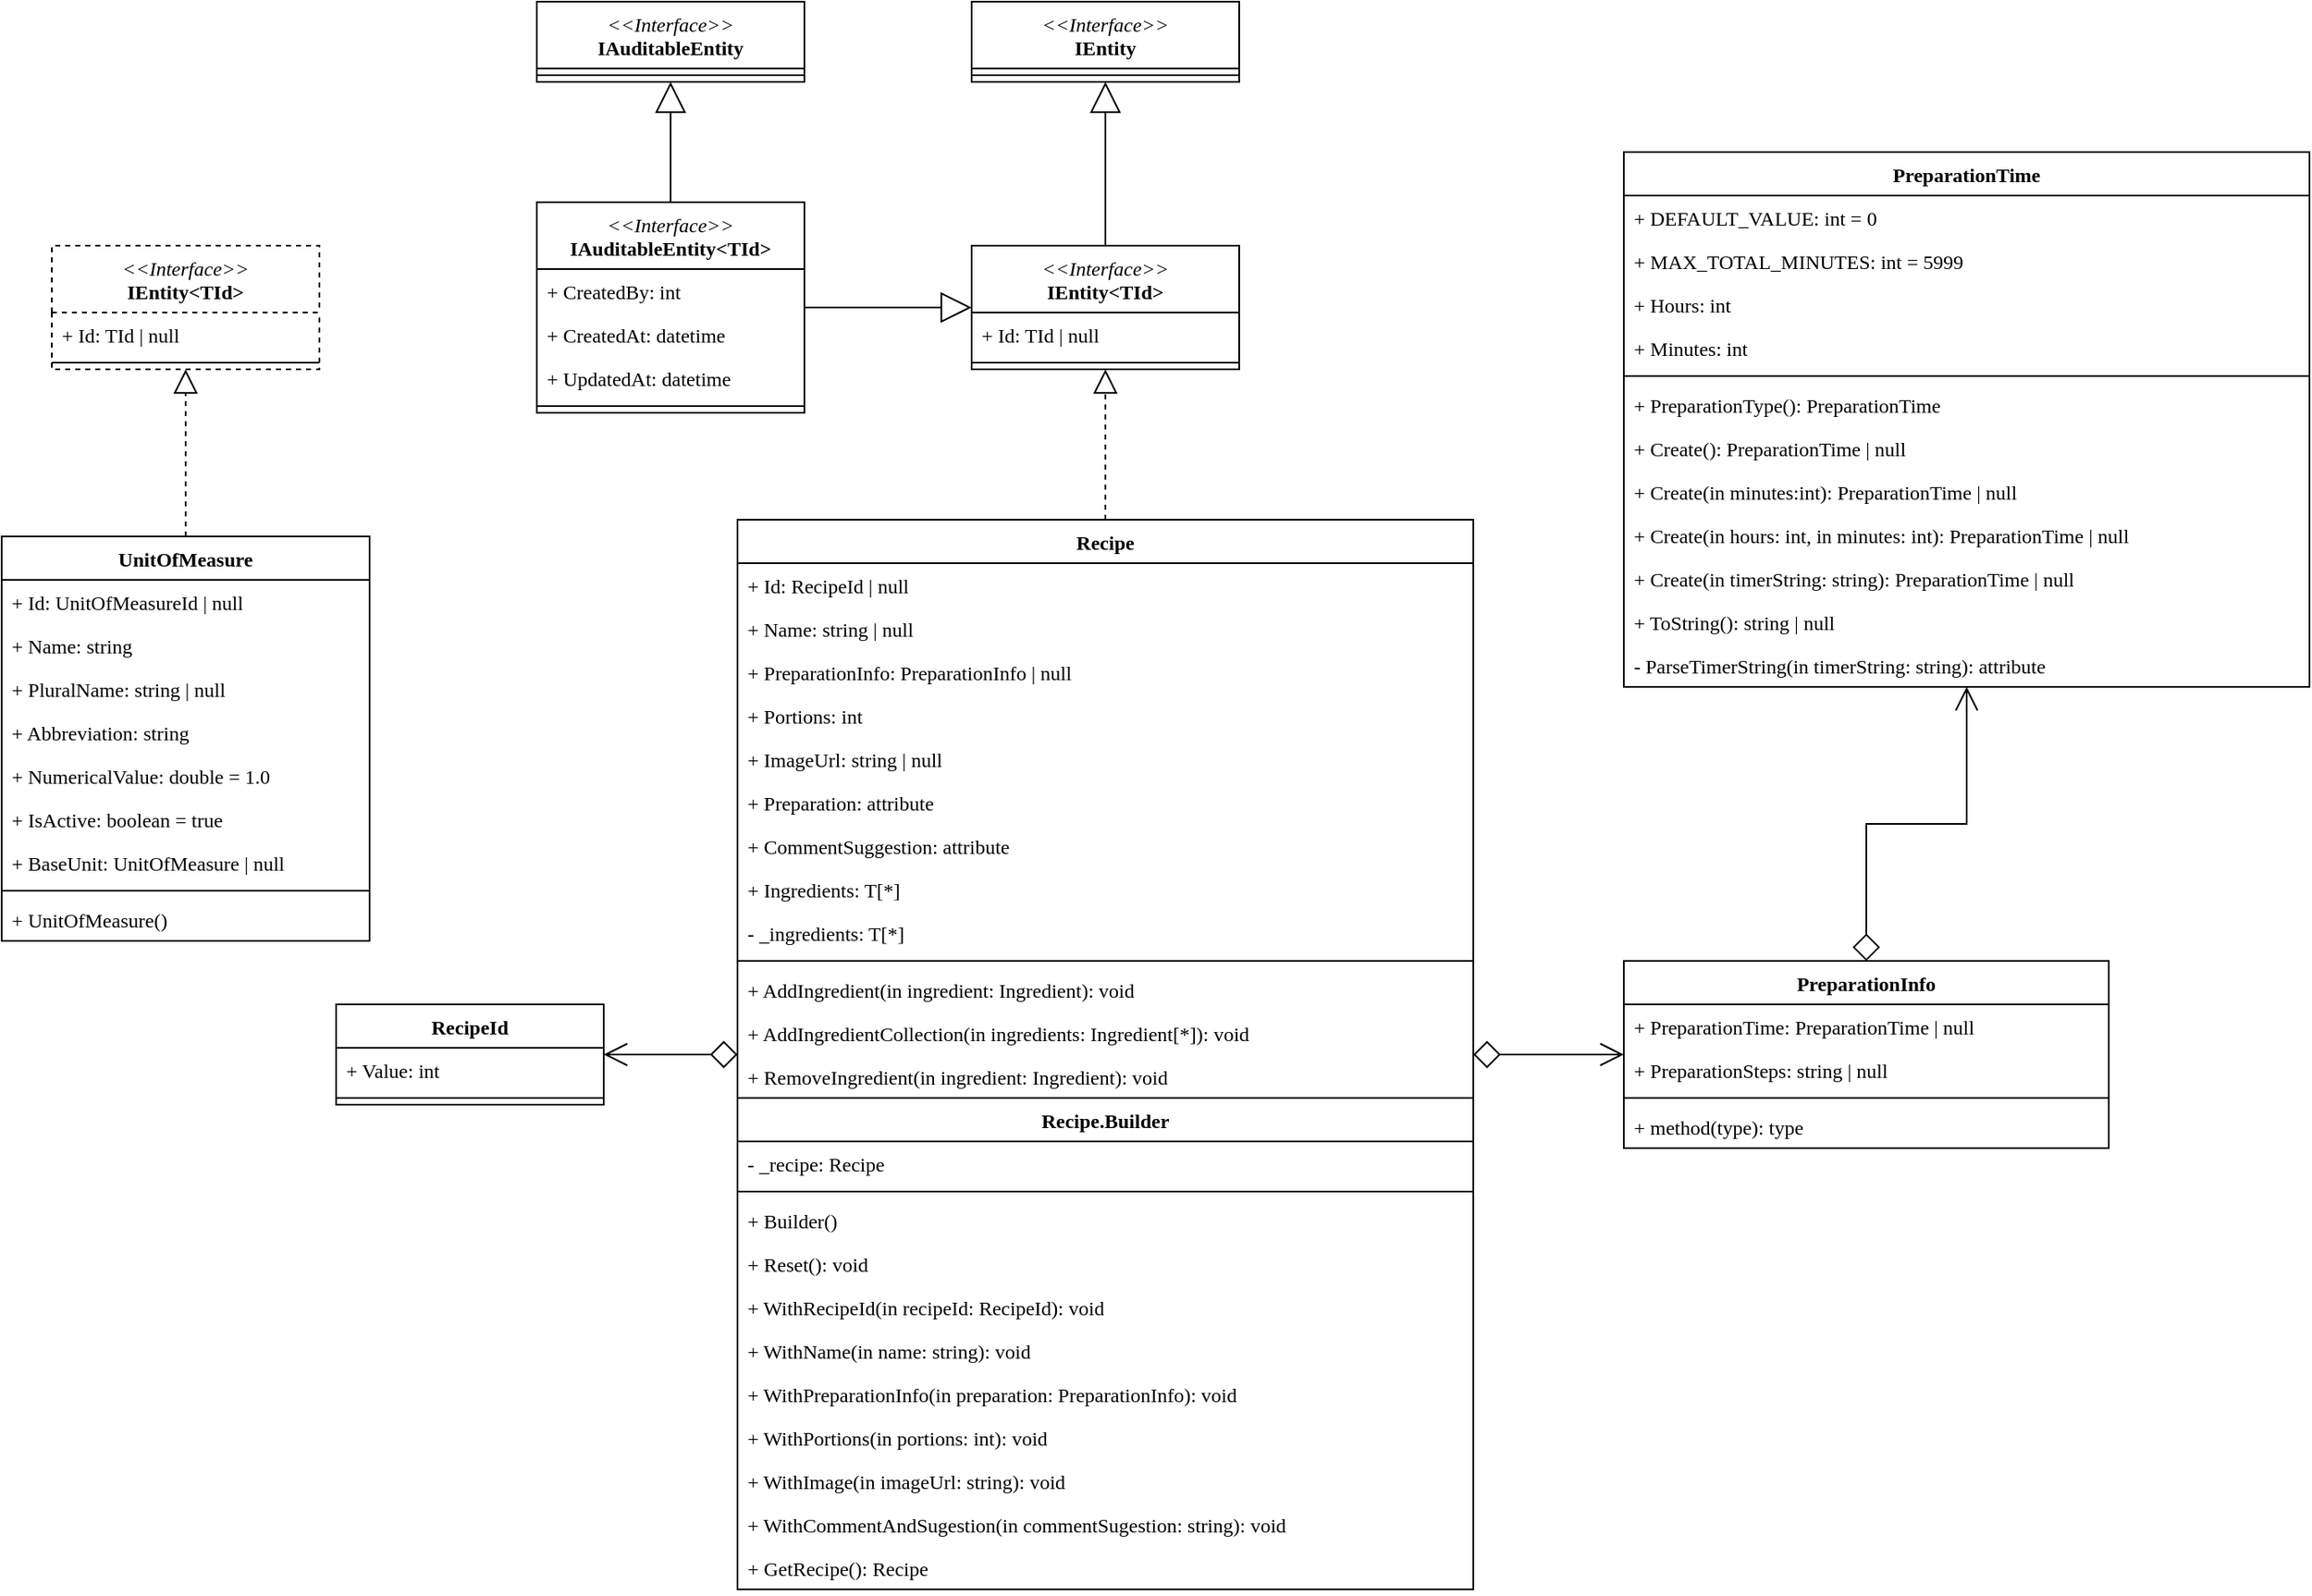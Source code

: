 <mxfile version="24.0.4" type="device">
  <diagram name="Page-1" id="eK5q1uq8pc-KG2rPm8aH">
    <mxGraphModel dx="1680" dy="484" grid="1" gridSize="10" guides="1" tooltips="1" connect="1" arrows="1" fold="1" page="0" pageScale="1" pageWidth="1169" pageHeight="827" math="0" shadow="0">
      <root>
        <mxCell id="0" />
        <mxCell id="1" parent="0" />
        <mxCell id="Wd_TfYUkpV-hSAjJAys6-1" value="Recipe" style="swimlane;fontStyle=1;align=center;verticalAlign=top;childLayout=stackLayout;horizontal=1;startSize=26;horizontalStack=0;resizeParent=1;resizeParentMax=0;resizeLast=0;collapsible=1;marginBottom=0;whiteSpace=wrap;html=1;fontFamily=Nanum Gothic Coding;fontSource=https%3A%2F%2Ffonts.googleapis.com%2Fcss%3Ffamily%3DNanum%2BGothic%2BCoding;" parent="1" vertex="1">
          <mxGeometry x="-40" y="340" width="440" height="640" as="geometry">
            <mxRectangle x="90" y="60" width="80" height="30" as="alternateBounds" />
          </mxGeometry>
        </mxCell>
        <mxCell id="Wd_TfYUkpV-hSAjJAys6-12" value="+ Id: RecipeId | null" style="text;strokeColor=none;fillColor=none;align=left;verticalAlign=top;spacingLeft=4;spacingRight=4;overflow=hidden;rotatable=0;points=[[0,0.5],[1,0.5]];portConstraint=eastwest;whiteSpace=wrap;html=1;fontFamily=Nanum Gothic Coding;fontSource=https%3A%2F%2Ffonts.googleapis.com%2Fcss%3Ffamily%3DNanum%2BGothic%2BCoding;" parent="Wd_TfYUkpV-hSAjJAys6-1" vertex="1">
          <mxGeometry y="26" width="440" height="26" as="geometry" />
        </mxCell>
        <mxCell id="Wd_TfYUkpV-hSAjJAys6-2" value="+ Name: string | null" style="text;strokeColor=none;fillColor=none;align=left;verticalAlign=top;spacingLeft=4;spacingRight=4;overflow=hidden;rotatable=0;points=[[0,0.5],[1,0.5]];portConstraint=eastwest;whiteSpace=wrap;html=1;fontFamily=Nanum Gothic Coding;fontSource=https%3A%2F%2Ffonts.googleapis.com%2Fcss%3Ffamily%3DNanum%2BGothic%2BCoding;" parent="Wd_TfYUkpV-hSAjJAys6-1" vertex="1">
          <mxGeometry y="52" width="440" height="26" as="geometry" />
        </mxCell>
        <mxCell id="8ohomHwBbH_gqu5Bp_yc-21" value="+ PreparationInfo: PreparationInfo | null" style="text;strokeColor=none;fillColor=none;align=left;verticalAlign=top;spacingLeft=4;spacingRight=4;overflow=hidden;rotatable=0;points=[[0,0.5],[1,0.5]];portConstraint=eastwest;whiteSpace=wrap;html=1;fontFamily=Nanum Gothic Coding;fontSource=https%3A%2F%2Ffonts.googleapis.com%2Fcss%3Ffamily%3DNanum%2BGothic%2BCoding;" parent="Wd_TfYUkpV-hSAjJAys6-1" vertex="1">
          <mxGeometry y="78" width="440" height="26" as="geometry" />
        </mxCell>
        <mxCell id="Wd_TfYUkpV-hSAjJAys6-7" value="+ Portions: int" style="text;strokeColor=none;fillColor=none;align=left;verticalAlign=top;spacingLeft=4;spacingRight=4;overflow=hidden;rotatable=0;points=[[0,0.5],[1,0.5]];portConstraint=eastwest;whiteSpace=wrap;html=1;fontFamily=Nanum Gothic Coding;fontSource=https%3A%2F%2Ffonts.googleapis.com%2Fcss%3Ffamily%3DNanum%2BGothic%2BCoding;" parent="Wd_TfYUkpV-hSAjJAys6-1" vertex="1">
          <mxGeometry y="104" width="440" height="26" as="geometry" />
        </mxCell>
        <mxCell id="Wd_TfYUkpV-hSAjJAys6-8" value="+ ImageUrl: string | null" style="text;strokeColor=none;fillColor=none;align=left;verticalAlign=top;spacingLeft=4;spacingRight=4;overflow=hidden;rotatable=0;points=[[0,0.5],[1,0.5]];portConstraint=eastwest;whiteSpace=wrap;html=1;fontFamily=Nanum Gothic Coding;fontSource=https%3A%2F%2Ffonts.googleapis.com%2Fcss%3Ffamily%3DNanum%2BGothic%2BCoding;" parent="Wd_TfYUkpV-hSAjJAys6-1" vertex="1">
          <mxGeometry y="130" width="440" height="26" as="geometry" />
        </mxCell>
        <mxCell id="Wd_TfYUkpV-hSAjJAys6-9" value="+ Preparation: attribute" style="text;strokeColor=none;fillColor=none;align=left;verticalAlign=top;spacingLeft=4;spacingRight=4;overflow=hidden;rotatable=0;points=[[0,0.5],[1,0.5]];portConstraint=eastwest;whiteSpace=wrap;html=1;fontFamily=Nanum Gothic Coding;fontSource=https%3A%2F%2Ffonts.googleapis.com%2Fcss%3Ffamily%3DNanum%2BGothic%2BCoding;" parent="Wd_TfYUkpV-hSAjJAys6-1" vertex="1">
          <mxGeometry y="156" width="440" height="26" as="geometry" />
        </mxCell>
        <mxCell id="Wd_TfYUkpV-hSAjJAys6-10" value="+ CommentSuggestion: attribute" style="text;strokeColor=none;fillColor=none;align=left;verticalAlign=top;spacingLeft=4;spacingRight=4;overflow=hidden;rotatable=0;points=[[0,0.5],[1,0.5]];portConstraint=eastwest;whiteSpace=wrap;html=1;fontFamily=Nanum Gothic Coding;fontSource=https%3A%2F%2Ffonts.googleapis.com%2Fcss%3Ffamily%3DNanum%2BGothic%2BCoding;" parent="Wd_TfYUkpV-hSAjJAys6-1" vertex="1">
          <mxGeometry y="182" width="440" height="26" as="geometry" />
        </mxCell>
        <mxCell id="Wd_TfYUkpV-hSAjJAys6-11" value="+ Ingredients: T[*]" style="text;strokeColor=none;fillColor=none;align=left;verticalAlign=top;spacingLeft=4;spacingRight=4;overflow=hidden;rotatable=0;points=[[0,0.5],[1,0.5]];portConstraint=eastwest;whiteSpace=wrap;html=1;fontFamily=Nanum Gothic Coding;fontSource=https%3A%2F%2Ffonts.googleapis.com%2Fcss%3Ffamily%3DNanum%2BGothic%2BCoding;" parent="Wd_TfYUkpV-hSAjJAys6-1" vertex="1">
          <mxGeometry y="208" width="440" height="26" as="geometry" />
        </mxCell>
        <mxCell id="8ohomHwBbH_gqu5Bp_yc-24" value="- _ingredients: T[*]" style="text;strokeColor=none;fillColor=none;align=left;verticalAlign=top;spacingLeft=4;spacingRight=4;overflow=hidden;rotatable=0;points=[[0,0.5],[1,0.5]];portConstraint=eastwest;whiteSpace=wrap;html=1;fontFamily=Nanum Gothic Coding;fontSource=https%3A%2F%2Ffonts.googleapis.com%2Fcss%3Ffamily%3DNanum%2BGothic%2BCoding;" parent="Wd_TfYUkpV-hSAjJAys6-1" vertex="1">
          <mxGeometry y="234" width="440" height="26" as="geometry" />
        </mxCell>
        <mxCell id="Wd_TfYUkpV-hSAjJAys6-3" value="" style="line;strokeWidth=1;fillColor=none;align=left;verticalAlign=middle;spacingTop=-1;spacingLeft=3;spacingRight=3;rotatable=0;labelPosition=right;points=[];portConstraint=eastwest;strokeColor=inherit;fontFamily=Nanum Gothic Coding;fontSource=https%3A%2F%2Ffonts.googleapis.com%2Fcss%3Ffamily%3DNanum%2BGothic%2BCoding;" parent="Wd_TfYUkpV-hSAjJAys6-1" vertex="1">
          <mxGeometry y="260" width="440" height="8" as="geometry" />
        </mxCell>
        <mxCell id="Wd_TfYUkpV-hSAjJAys6-4" value="+ AddIngredient(in ingredient: Ingredient): void" style="text;strokeColor=none;fillColor=none;align=left;verticalAlign=top;spacingLeft=4;spacingRight=4;overflow=hidden;rotatable=0;points=[[0,0.5],[1,0.5]];portConstraint=eastwest;whiteSpace=wrap;html=1;fontFamily=Nanum Gothic Coding;fontSource=https%3A%2F%2Ffonts.googleapis.com%2Fcss%3Ffamily%3DNanum%2BGothic%2BCoding;" parent="Wd_TfYUkpV-hSAjJAys6-1" vertex="1">
          <mxGeometry y="268" width="440" height="26" as="geometry" />
        </mxCell>
        <mxCell id="8ohomHwBbH_gqu5Bp_yc-25" value="+ AddIngredientCollection(in ingredients: Ingredient[*]): void" style="text;strokeColor=none;fillColor=none;align=left;verticalAlign=top;spacingLeft=4;spacingRight=4;overflow=hidden;rotatable=0;points=[[0,0.5],[1,0.5]];portConstraint=eastwest;whiteSpace=wrap;html=1;fontFamily=Nanum Gothic Coding;fontSource=https%3A%2F%2Ffonts.googleapis.com%2Fcss%3Ffamily%3DNanum%2BGothic%2BCoding;" parent="Wd_TfYUkpV-hSAjJAys6-1" vertex="1">
          <mxGeometry y="294" width="440" height="26" as="geometry" />
        </mxCell>
        <mxCell id="8ohomHwBbH_gqu5Bp_yc-26" value="+ RemoveIngredient(in ingredient: Ingredient): void" style="text;strokeColor=none;fillColor=none;align=left;verticalAlign=top;spacingLeft=4;spacingRight=4;overflow=hidden;rotatable=0;points=[[0,0.5],[1,0.5]];portConstraint=eastwest;whiteSpace=wrap;html=1;fontFamily=Nanum Gothic Coding;fontSource=https%3A%2F%2Ffonts.googleapis.com%2Fcss%3Ffamily%3DNanum%2BGothic%2BCoding;" parent="Wd_TfYUkpV-hSAjJAys6-1" vertex="1">
          <mxGeometry y="320" width="440" height="26" as="geometry" />
        </mxCell>
        <mxCell id="8ohomHwBbH_gqu5Bp_yc-27" value="Recipe.Builder" style="swimlane;fontStyle=1;align=center;verticalAlign=top;childLayout=stackLayout;horizontal=1;startSize=26;horizontalStack=0;resizeParent=1;resizeParentMax=0;resizeLast=0;collapsible=1;marginBottom=0;whiteSpace=wrap;html=1;fontFamily=Nanum Gothic Coding;fontSource=https%3A%2F%2Ffonts.googleapis.com%2Fcss%3Ffamily%3DNanum%2BGothic%2BCoding;" parent="Wd_TfYUkpV-hSAjJAys6-1" vertex="1">
          <mxGeometry y="346" width="440" height="294" as="geometry" />
        </mxCell>
        <mxCell id="8ohomHwBbH_gqu5Bp_yc-28" value="- _recipe: Recipe" style="text;strokeColor=none;fillColor=none;align=left;verticalAlign=top;spacingLeft=4;spacingRight=4;overflow=hidden;rotatable=0;points=[[0,0.5],[1,0.5]];portConstraint=eastwest;whiteSpace=wrap;html=1;fontFamily=Nanum Gothic Coding;fontSource=https%3A%2F%2Ffonts.googleapis.com%2Fcss%3Ffamily%3DNanum%2BGothic%2BCoding;" parent="8ohomHwBbH_gqu5Bp_yc-27" vertex="1">
          <mxGeometry y="26" width="440" height="26" as="geometry" />
        </mxCell>
        <mxCell id="8ohomHwBbH_gqu5Bp_yc-29" value="" style="line;strokeWidth=1;fillColor=none;align=left;verticalAlign=middle;spacingTop=-1;spacingLeft=3;spacingRight=3;rotatable=0;labelPosition=right;points=[];portConstraint=eastwest;strokeColor=inherit;fontFamily=Nanum Gothic Coding;fontSource=https%3A%2F%2Ffonts.googleapis.com%2Fcss%3Ffamily%3DNanum%2BGothic%2BCoding;" parent="8ohomHwBbH_gqu5Bp_yc-27" vertex="1">
          <mxGeometry y="52" width="440" height="8" as="geometry" />
        </mxCell>
        <mxCell id="8ohomHwBbH_gqu5Bp_yc-30" value="+ Builder()" style="text;strokeColor=none;fillColor=none;align=left;verticalAlign=top;spacingLeft=4;spacingRight=4;overflow=hidden;rotatable=0;points=[[0,0.5],[1,0.5]];portConstraint=eastwest;whiteSpace=wrap;html=1;fontFamily=Nanum Gothic Coding;fontSource=https%3A%2F%2Ffonts.googleapis.com%2Fcss%3Ffamily%3DNanum%2BGothic%2BCoding;" parent="8ohomHwBbH_gqu5Bp_yc-27" vertex="1">
          <mxGeometry y="60" width="440" height="26" as="geometry" />
        </mxCell>
        <mxCell id="8ohomHwBbH_gqu5Bp_yc-31" value="+ Reset(): void" style="text;strokeColor=none;fillColor=none;align=left;verticalAlign=top;spacingLeft=4;spacingRight=4;overflow=hidden;rotatable=0;points=[[0,0.5],[1,0.5]];portConstraint=eastwest;whiteSpace=wrap;html=1;fontFamily=Nanum Gothic Coding;fontSource=https%3A%2F%2Ffonts.googleapis.com%2Fcss%3Ffamily%3DNanum%2BGothic%2BCoding;" parent="8ohomHwBbH_gqu5Bp_yc-27" vertex="1">
          <mxGeometry y="86" width="440" height="26" as="geometry" />
        </mxCell>
        <mxCell id="8ohomHwBbH_gqu5Bp_yc-32" value="+ WithRecipeId(in recipeId: RecipeId): void" style="text;strokeColor=none;fillColor=none;align=left;verticalAlign=top;spacingLeft=4;spacingRight=4;overflow=hidden;rotatable=0;points=[[0,0.5],[1,0.5]];portConstraint=eastwest;whiteSpace=wrap;html=1;fontFamily=Nanum Gothic Coding;fontSource=https%3A%2F%2Ffonts.googleapis.com%2Fcss%3Ffamily%3DNanum%2BGothic%2BCoding;" parent="8ohomHwBbH_gqu5Bp_yc-27" vertex="1">
          <mxGeometry y="112" width="440" height="26" as="geometry" />
        </mxCell>
        <mxCell id="8ohomHwBbH_gqu5Bp_yc-33" value="+ WithName(in name: string): void" style="text;strokeColor=none;fillColor=none;align=left;verticalAlign=top;spacingLeft=4;spacingRight=4;overflow=hidden;rotatable=0;points=[[0,0.5],[1,0.5]];portConstraint=eastwest;whiteSpace=wrap;html=1;fontFamily=Nanum Gothic Coding;fontSource=https%3A%2F%2Ffonts.googleapis.com%2Fcss%3Ffamily%3DNanum%2BGothic%2BCoding;" parent="8ohomHwBbH_gqu5Bp_yc-27" vertex="1">
          <mxGeometry y="138" width="440" height="26" as="geometry" />
        </mxCell>
        <mxCell id="8ohomHwBbH_gqu5Bp_yc-34" value="+ WithPreparationInfo(in preparation: PreparationInfo): void" style="text;strokeColor=none;fillColor=none;align=left;verticalAlign=top;spacingLeft=4;spacingRight=4;overflow=hidden;rotatable=0;points=[[0,0.5],[1,0.5]];portConstraint=eastwest;whiteSpace=wrap;html=1;fontFamily=Nanum Gothic Coding;fontSource=https%3A%2F%2Ffonts.googleapis.com%2Fcss%3Ffamily%3DNanum%2BGothic%2BCoding;" parent="8ohomHwBbH_gqu5Bp_yc-27" vertex="1">
          <mxGeometry y="164" width="440" height="26" as="geometry" />
        </mxCell>
        <mxCell id="8ohomHwBbH_gqu5Bp_yc-35" value="+ WithPortions(in portions: int): void" style="text;strokeColor=none;fillColor=none;align=left;verticalAlign=top;spacingLeft=4;spacingRight=4;overflow=hidden;rotatable=0;points=[[0,0.5],[1,0.5]];portConstraint=eastwest;whiteSpace=wrap;html=1;fontFamily=Nanum Gothic Coding;fontSource=https%3A%2F%2Ffonts.googleapis.com%2Fcss%3Ffamily%3DNanum%2BGothic%2BCoding;" parent="8ohomHwBbH_gqu5Bp_yc-27" vertex="1">
          <mxGeometry y="190" width="440" height="26" as="geometry" />
        </mxCell>
        <mxCell id="8ohomHwBbH_gqu5Bp_yc-36" value="+ WithImage(in imageUrl: string): void" style="text;strokeColor=none;fillColor=none;align=left;verticalAlign=top;spacingLeft=4;spacingRight=4;overflow=hidden;rotatable=0;points=[[0,0.5],[1,0.5]];portConstraint=eastwest;whiteSpace=wrap;html=1;fontFamily=Nanum Gothic Coding;fontSource=https%3A%2F%2Ffonts.googleapis.com%2Fcss%3Ffamily%3DNanum%2BGothic%2BCoding;" parent="8ohomHwBbH_gqu5Bp_yc-27" vertex="1">
          <mxGeometry y="216" width="440" height="26" as="geometry" />
        </mxCell>
        <mxCell id="8ohomHwBbH_gqu5Bp_yc-37" value="+ WithCommentAndSugestion(in commentSugestion: string): void" style="text;strokeColor=none;fillColor=none;align=left;verticalAlign=top;spacingLeft=4;spacingRight=4;overflow=hidden;rotatable=0;points=[[0,0.5],[1,0.5]];portConstraint=eastwest;whiteSpace=wrap;html=1;fontFamily=Nanum Gothic Coding;fontSource=https%3A%2F%2Ffonts.googleapis.com%2Fcss%3Ffamily%3DNanum%2BGothic%2BCoding;" parent="8ohomHwBbH_gqu5Bp_yc-27" vertex="1">
          <mxGeometry y="242" width="440" height="26" as="geometry" />
        </mxCell>
        <mxCell id="8ohomHwBbH_gqu5Bp_yc-38" value="+ GetRecipe(): Recipe" style="text;strokeColor=none;fillColor=none;align=left;verticalAlign=top;spacingLeft=4;spacingRight=4;overflow=hidden;rotatable=0;points=[[0,0.5],[1,0.5]];portConstraint=eastwest;whiteSpace=wrap;html=1;fontFamily=Nanum Gothic Coding;fontSource=https%3A%2F%2Ffonts.googleapis.com%2Fcss%3Ffamily%3DNanum%2BGothic%2BCoding;" parent="8ohomHwBbH_gqu5Bp_yc-27" vertex="1">
          <mxGeometry y="268" width="440" height="26" as="geometry" />
        </mxCell>
        <mxCell id="Wd_TfYUkpV-hSAjJAys6-13" value="PreparationInfo" style="swimlane;fontStyle=1;align=center;verticalAlign=top;childLayout=stackLayout;horizontal=1;startSize=26;horizontalStack=0;resizeParent=1;resizeParentMax=0;resizeLast=0;collapsible=1;marginBottom=0;whiteSpace=wrap;html=1;fontFamily=Nanum Gothic Coding;fontSource=https%3A%2F%2Ffonts.googleapis.com%2Fcss%3Ffamily%3DNanum%2BGothic%2BCoding;" parent="1" vertex="1">
          <mxGeometry x="490" y="604" width="290" height="112" as="geometry" />
        </mxCell>
        <mxCell id="Wd_TfYUkpV-hSAjJAys6-14" value="+ PreparationTime: PreparationTime | null" style="text;strokeColor=none;fillColor=none;align=left;verticalAlign=top;spacingLeft=4;spacingRight=4;overflow=hidden;rotatable=0;points=[[0,0.5],[1,0.5]];portConstraint=eastwest;whiteSpace=wrap;html=1;fontFamily=Nanum Gothic Coding;fontSource=https%3A%2F%2Ffonts.googleapis.com%2Fcss%3Ffamily%3DNanum%2BGothic%2BCoding;" parent="Wd_TfYUkpV-hSAjJAys6-13" vertex="1">
          <mxGeometry y="26" width="290" height="26" as="geometry" />
        </mxCell>
        <mxCell id="Wd_TfYUkpV-hSAjJAys6-17" value="+ PreparationSteps: string | null" style="text;strokeColor=none;fillColor=none;align=left;verticalAlign=top;spacingLeft=4;spacingRight=4;overflow=hidden;rotatable=0;points=[[0,0.5],[1,0.5]];portConstraint=eastwest;whiteSpace=wrap;html=1;fontFamily=Nanum Gothic Coding;fontSource=https%3A%2F%2Ffonts.googleapis.com%2Fcss%3Ffamily%3DNanum%2BGothic%2BCoding;" parent="Wd_TfYUkpV-hSAjJAys6-13" vertex="1">
          <mxGeometry y="52" width="290" height="26" as="geometry" />
        </mxCell>
        <mxCell id="Wd_TfYUkpV-hSAjJAys6-15" value="" style="line;strokeWidth=1;fillColor=none;align=left;verticalAlign=middle;spacingTop=-1;spacingLeft=3;spacingRight=3;rotatable=0;labelPosition=right;points=[];portConstraint=eastwest;strokeColor=inherit;fontFamily=Nanum Gothic Coding;fontSource=https%3A%2F%2Ffonts.googleapis.com%2Fcss%3Ffamily%3DNanum%2BGothic%2BCoding;" parent="Wd_TfYUkpV-hSAjJAys6-13" vertex="1">
          <mxGeometry y="78" width="290" height="8" as="geometry" />
        </mxCell>
        <mxCell id="Wd_TfYUkpV-hSAjJAys6-16" value="+ method(type): type" style="text;strokeColor=none;fillColor=none;align=left;verticalAlign=top;spacingLeft=4;spacingRight=4;overflow=hidden;rotatable=0;points=[[0,0.5],[1,0.5]];portConstraint=eastwest;whiteSpace=wrap;html=1;fontFamily=Nanum Gothic Coding;fontSource=https%3A%2F%2Ffonts.googleapis.com%2Fcss%3Ffamily%3DNanum%2BGothic%2BCoding;" parent="Wd_TfYUkpV-hSAjJAys6-13" vertex="1">
          <mxGeometry y="86" width="290" height="26" as="geometry" />
        </mxCell>
        <mxCell id="Wd_TfYUkpV-hSAjJAys6-19" value="PreparationTime" style="swimlane;fontStyle=1;align=center;verticalAlign=top;childLayout=stackLayout;horizontal=1;startSize=26;horizontalStack=0;resizeParent=1;resizeParentMax=0;resizeLast=0;collapsible=1;marginBottom=0;whiteSpace=wrap;html=1;fontFamily=Nanum Gothic Coding;fontSource=https%3A%2F%2Ffonts.googleapis.com%2Fcss%3Ffamily%3DNanum%2BGothic%2BCoding;" parent="1" vertex="1">
          <mxGeometry x="490" y="120" width="410" height="320" as="geometry" />
        </mxCell>
        <mxCell id="Wd_TfYUkpV-hSAjJAys6-24" value="+ DEFAULT_VALUE: int = 0" style="text;strokeColor=none;fillColor=none;align=left;verticalAlign=top;spacingLeft=4;spacingRight=4;overflow=hidden;rotatable=0;points=[[0,0.5],[1,0.5]];portConstraint=eastwest;whiteSpace=wrap;html=1;fontFamily=Nanum Gothic Coding;fontSource=https%3A%2F%2Ffonts.googleapis.com%2Fcss%3Ffamily%3DNanum%2BGothic%2BCoding;" parent="Wd_TfYUkpV-hSAjJAys6-19" vertex="1">
          <mxGeometry y="26" width="410" height="26" as="geometry" />
        </mxCell>
        <mxCell id="Wd_TfYUkpV-hSAjJAys6-25" value="+ MAX_TOTAL_MINUTES: int = 5999" style="text;strokeColor=none;fillColor=none;align=left;verticalAlign=top;spacingLeft=4;spacingRight=4;overflow=hidden;rotatable=0;points=[[0,0.5],[1,0.5]];portConstraint=eastwest;whiteSpace=wrap;html=1;fontFamily=Nanum Gothic Coding;fontSource=https%3A%2F%2Ffonts.googleapis.com%2Fcss%3Ffamily%3DNanum%2BGothic%2BCoding;" parent="Wd_TfYUkpV-hSAjJAys6-19" vertex="1">
          <mxGeometry y="52" width="410" height="26" as="geometry" />
        </mxCell>
        <mxCell id="Wd_TfYUkpV-hSAjJAys6-5" value="+ Hours: int" style="text;strokeColor=none;fillColor=none;align=left;verticalAlign=top;spacingLeft=4;spacingRight=4;overflow=hidden;rotatable=0;points=[[0,0.5],[1,0.5]];portConstraint=eastwest;whiteSpace=wrap;html=1;fontFamily=Nanum Gothic Coding;fontSource=https%3A%2F%2Ffonts.googleapis.com%2Fcss%3Ffamily%3DNanum%2BGothic%2BCoding;" parent="Wd_TfYUkpV-hSAjJAys6-19" vertex="1">
          <mxGeometry y="78" width="410" height="26" as="geometry" />
        </mxCell>
        <mxCell id="Wd_TfYUkpV-hSAjJAys6-6" value="+ Minutes: int" style="text;strokeColor=none;fillColor=none;align=left;verticalAlign=top;spacingLeft=4;spacingRight=4;overflow=hidden;rotatable=0;points=[[0,0.5],[1,0.5]];portConstraint=eastwest;whiteSpace=wrap;html=1;fontFamily=Nanum Gothic Coding;fontSource=https%3A%2F%2Ffonts.googleapis.com%2Fcss%3Ffamily%3DNanum%2BGothic%2BCoding;" parent="Wd_TfYUkpV-hSAjJAys6-19" vertex="1">
          <mxGeometry y="104" width="410" height="26" as="geometry" />
        </mxCell>
        <mxCell id="Wd_TfYUkpV-hSAjJAys6-22" value="" style="line;strokeWidth=1;fillColor=none;align=left;verticalAlign=middle;spacingTop=-1;spacingLeft=3;spacingRight=3;rotatable=0;labelPosition=right;points=[];portConstraint=eastwest;strokeColor=inherit;fontFamily=Nanum Gothic Coding;fontSource=https%3A%2F%2Ffonts.googleapis.com%2Fcss%3Ffamily%3DNanum%2BGothic%2BCoding;" parent="Wd_TfYUkpV-hSAjJAys6-19" vertex="1">
          <mxGeometry y="130" width="410" height="8" as="geometry" />
        </mxCell>
        <mxCell id="Wd_TfYUkpV-hSAjJAys6-23" value="+ PreparationType(): PreparationTime" style="text;strokeColor=none;fillColor=none;align=left;verticalAlign=top;spacingLeft=4;spacingRight=4;overflow=hidden;rotatable=0;points=[[0,0.5],[1,0.5]];portConstraint=eastwest;whiteSpace=wrap;html=1;fontFamily=Nanum Gothic Coding;fontSource=https%3A%2F%2Ffonts.googleapis.com%2Fcss%3Ffamily%3DNanum%2BGothic%2BCoding;" parent="Wd_TfYUkpV-hSAjJAys6-19" vertex="1">
          <mxGeometry y="138" width="410" height="26" as="geometry" />
        </mxCell>
        <mxCell id="TzCw_vldjeyguCNidpsr-5" value="+ Create(): PreparationTime | null" style="text;strokeColor=none;fillColor=none;align=left;verticalAlign=top;spacingLeft=4;spacingRight=4;overflow=hidden;rotatable=0;points=[[0,0.5],[1,0.5]];portConstraint=eastwest;whiteSpace=wrap;html=1;fontFamily=Nanum Gothic Coding;fontSource=https%3A%2F%2Ffonts.googleapis.com%2Fcss%3Ffamily%3DNanum%2BGothic%2BCoding;" parent="Wd_TfYUkpV-hSAjJAys6-19" vertex="1">
          <mxGeometry y="164" width="410" height="26" as="geometry" />
        </mxCell>
        <mxCell id="TzCw_vldjeyguCNidpsr-6" value="+ Create(in minutes:int): PreparationTime | null" style="text;strokeColor=none;fillColor=none;align=left;verticalAlign=top;spacingLeft=4;spacingRight=4;overflow=hidden;rotatable=0;points=[[0,0.5],[1,0.5]];portConstraint=eastwest;whiteSpace=wrap;html=1;fontFamily=Nanum Gothic Coding;fontSource=https%3A%2F%2Ffonts.googleapis.com%2Fcss%3Ffamily%3DNanum%2BGothic%2BCoding;" parent="Wd_TfYUkpV-hSAjJAys6-19" vertex="1">
          <mxGeometry y="190" width="410" height="26" as="geometry" />
        </mxCell>
        <mxCell id="TzCw_vldjeyguCNidpsr-7" value="+ Create(in hours: int, in minutes: int): PreparationTime | null" style="text;strokeColor=none;fillColor=none;align=left;verticalAlign=top;spacingLeft=4;spacingRight=4;overflow=hidden;rotatable=0;points=[[0,0.5],[1,0.5]];portConstraint=eastwest;whiteSpace=wrap;html=1;fontFamily=Nanum Gothic Coding;fontSource=https%3A%2F%2Ffonts.googleapis.com%2Fcss%3Ffamily%3DNanum%2BGothic%2BCoding;" parent="Wd_TfYUkpV-hSAjJAys6-19" vertex="1">
          <mxGeometry y="216" width="410" height="26" as="geometry" />
        </mxCell>
        <mxCell id="TzCw_vldjeyguCNidpsr-8" value="+ Create(in timerString: string): PreparationTime | null" style="text;strokeColor=none;fillColor=none;align=left;verticalAlign=top;spacingLeft=4;spacingRight=4;overflow=hidden;rotatable=0;points=[[0,0.5],[1,0.5]];portConstraint=eastwest;whiteSpace=wrap;html=1;fontFamily=Nanum Gothic Coding;fontSource=https%3A%2F%2Ffonts.googleapis.com%2Fcss%3Ffamily%3DNanum%2BGothic%2BCoding;" parent="Wd_TfYUkpV-hSAjJAys6-19" vertex="1">
          <mxGeometry y="242" width="410" height="26" as="geometry" />
        </mxCell>
        <mxCell id="TzCw_vldjeyguCNidpsr-10" value="+ ToString(): string | null" style="text;strokeColor=none;fillColor=none;align=left;verticalAlign=top;spacingLeft=4;spacingRight=4;overflow=hidden;rotatable=0;points=[[0,0.5],[1,0.5]];portConstraint=eastwest;whiteSpace=wrap;html=1;fontFamily=Nanum Gothic Coding;fontSource=https%3A%2F%2Ffonts.googleapis.com%2Fcss%3Ffamily%3DNanum%2BGothic%2BCoding;" parent="Wd_TfYUkpV-hSAjJAys6-19" vertex="1">
          <mxGeometry y="268" width="410" height="26" as="geometry" />
        </mxCell>
        <mxCell id="TzCw_vldjeyguCNidpsr-9" value="- ParseTimerString(in timerString: string): attribute" style="text;strokeColor=none;fillColor=none;align=left;verticalAlign=top;spacingLeft=4;spacingRight=4;overflow=hidden;rotatable=0;points=[[0,0.5],[1,0.5]];portConstraint=eastwest;whiteSpace=wrap;html=1;fontFamily=Nanum Gothic Coding;fontSource=https%3A%2F%2Ffonts.googleapis.com%2Fcss%3Ffamily%3DNanum%2BGothic%2BCoding;" parent="Wd_TfYUkpV-hSAjJAys6-19" vertex="1">
          <mxGeometry y="294" width="410" height="26" as="geometry" />
        </mxCell>
        <mxCell id="TzCw_vldjeyguCNidpsr-1" value="&lt;i style=&quot;font-weight: normal;&quot;&gt;&amp;lt;&amp;lt;Interface&amp;gt;&amp;gt;&lt;/i&gt;&lt;br&gt;&lt;b style=&quot;border-color: var(--border-color);&quot;&gt;IEntity&amp;lt;TId&amp;gt;&lt;/b&gt;" style="swimlane;fontStyle=1;align=center;verticalAlign=top;childLayout=stackLayout;horizontal=1;startSize=40;horizontalStack=0;resizeParent=1;resizeParentMax=0;resizeLast=0;collapsible=1;marginBottom=0;whiteSpace=wrap;html=1;fontFamily=Nanum Gothic Coding;fontSource=https%3A%2F%2Ffonts.googleapis.com%2Fcss%3Ffamily%3DNanum%2BGothic%2BCoding;" parent="1" vertex="1">
          <mxGeometry x="100" y="176" width="160" height="74" as="geometry" />
        </mxCell>
        <mxCell id="TzCw_vldjeyguCNidpsr-2" value="+ Id: TId | null" style="text;strokeColor=none;fillColor=none;align=left;verticalAlign=top;spacingLeft=4;spacingRight=4;overflow=hidden;rotatable=0;points=[[0,0.5],[1,0.5]];portConstraint=eastwest;whiteSpace=wrap;html=1;fontFamily=Nanum Gothic Coding;fontSource=https%3A%2F%2Ffonts.googleapis.com%2Fcss%3Ffamily%3DNanum%2BGothic%2BCoding;" parent="TzCw_vldjeyguCNidpsr-1" vertex="1">
          <mxGeometry y="40" width="160" height="26" as="geometry" />
        </mxCell>
        <mxCell id="TzCw_vldjeyguCNidpsr-3" value="" style="line;strokeWidth=1;fillColor=none;align=left;verticalAlign=middle;spacingTop=-1;spacingLeft=3;spacingRight=3;rotatable=0;labelPosition=right;points=[];portConstraint=eastwest;strokeColor=inherit;fontFamily=Nanum Gothic Coding;fontSource=https%3A%2F%2Ffonts.googleapis.com%2Fcss%3Ffamily%3DNanum%2BGothic%2BCoding;" parent="TzCw_vldjeyguCNidpsr-1" vertex="1">
          <mxGeometry y="66" width="160" height="8" as="geometry" />
        </mxCell>
        <mxCell id="8ohomHwBbH_gqu5Bp_yc-1" value="&lt;i style=&quot;font-weight: normal;&quot;&gt;&amp;lt;&amp;lt;Interface&amp;gt;&amp;gt;&lt;/i&gt;&lt;br&gt;&lt;b style=&quot;border-color: var(--border-color);&quot;&gt;IEntity&lt;/b&gt;" style="swimlane;fontStyle=1;align=center;verticalAlign=top;childLayout=stackLayout;horizontal=1;startSize=40;horizontalStack=0;resizeParent=1;resizeParentMax=0;resizeLast=0;collapsible=1;marginBottom=0;whiteSpace=wrap;html=1;fontFamily=Nanum Gothic Coding;fontSource=https%3A%2F%2Ffonts.googleapis.com%2Fcss%3Ffamily%3DNanum%2BGothic%2BCoding;" parent="1" vertex="1">
          <mxGeometry x="100" y="30" width="160" height="48" as="geometry" />
        </mxCell>
        <mxCell id="8ohomHwBbH_gqu5Bp_yc-3" value="" style="line;strokeWidth=1;fillColor=none;align=left;verticalAlign=middle;spacingTop=-1;spacingLeft=3;spacingRight=3;rotatable=0;labelPosition=right;points=[];portConstraint=eastwest;strokeColor=inherit;fontFamily=Nanum Gothic Coding;fontSource=https%3A%2F%2Ffonts.googleapis.com%2Fcss%3Ffamily%3DNanum%2BGothic%2BCoding;" parent="8ohomHwBbH_gqu5Bp_yc-1" vertex="1">
          <mxGeometry y="40" width="160" height="8" as="geometry" />
        </mxCell>
        <mxCell id="8ohomHwBbH_gqu5Bp_yc-5" value="" style="endArrow=block;endSize=16;endFill=0;html=1;rounded=0;" parent="1" source="TzCw_vldjeyguCNidpsr-1" target="8ohomHwBbH_gqu5Bp_yc-1" edge="1">
          <mxGeometry width="160" relative="1" as="geometry">
            <mxPoint x="300" y="90" as="sourcePoint" />
            <mxPoint x="150" y="100" as="targetPoint" />
          </mxGeometry>
        </mxCell>
        <mxCell id="8ohomHwBbH_gqu5Bp_yc-8" value="&lt;i style=&quot;font-weight: normal;&quot;&gt;&amp;lt;&amp;lt;Interface&amp;gt;&amp;gt;&lt;/i&gt;&lt;br&gt;&lt;b style=&quot;border-color: var(--border-color);&quot;&gt;IAuditableEntity&amp;lt;TId&amp;gt;&lt;/b&gt;" style="swimlane;fontStyle=1;align=center;verticalAlign=top;childLayout=stackLayout;horizontal=1;startSize=40;horizontalStack=0;resizeParent=1;resizeParentMax=0;resizeLast=0;collapsible=1;marginBottom=0;whiteSpace=wrap;html=1;fontFamily=Nanum Gothic Coding;fontSource=https%3A%2F%2Ffonts.googleapis.com%2Fcss%3Ffamily%3DNanum%2BGothic%2BCoding;" parent="1" vertex="1">
          <mxGeometry x="-160" y="150" width="160" height="126" as="geometry" />
        </mxCell>
        <mxCell id="8ohomHwBbH_gqu5Bp_yc-9" value="+ CreatedBy: int" style="text;strokeColor=none;fillColor=none;align=left;verticalAlign=top;spacingLeft=4;spacingRight=4;overflow=hidden;rotatable=0;points=[[0,0.5],[1,0.5]];portConstraint=eastwest;whiteSpace=wrap;html=1;fontFamily=Nanum Gothic Coding;fontSource=https%3A%2F%2Ffonts.googleapis.com%2Fcss%3Ffamily%3DNanum%2BGothic%2BCoding;" parent="8ohomHwBbH_gqu5Bp_yc-8" vertex="1">
          <mxGeometry y="40" width="160" height="26" as="geometry" />
        </mxCell>
        <mxCell id="8ohomHwBbH_gqu5Bp_yc-18" value="+ CreatedAt: datetime" style="text;strokeColor=none;fillColor=none;align=left;verticalAlign=top;spacingLeft=4;spacingRight=4;overflow=hidden;rotatable=0;points=[[0,0.5],[1,0.5]];portConstraint=eastwest;whiteSpace=wrap;html=1;fontFamily=Nanum Gothic Coding;fontSource=https%3A%2F%2Ffonts.googleapis.com%2Fcss%3Ffamily%3DNanum%2BGothic%2BCoding;" parent="8ohomHwBbH_gqu5Bp_yc-8" vertex="1">
          <mxGeometry y="66" width="160" height="26" as="geometry" />
        </mxCell>
        <mxCell id="8ohomHwBbH_gqu5Bp_yc-19" value="+ UpdatedAt: datetime" style="text;strokeColor=none;fillColor=none;align=left;verticalAlign=top;spacingLeft=4;spacingRight=4;overflow=hidden;rotatable=0;points=[[0,0.5],[1,0.5]];portConstraint=eastwest;whiteSpace=wrap;html=1;fontFamily=Nanum Gothic Coding;fontSource=https%3A%2F%2Ffonts.googleapis.com%2Fcss%3Ffamily%3DNanum%2BGothic%2BCoding;" parent="8ohomHwBbH_gqu5Bp_yc-8" vertex="1">
          <mxGeometry y="92" width="160" height="26" as="geometry" />
        </mxCell>
        <mxCell id="8ohomHwBbH_gqu5Bp_yc-10" value="" style="line;strokeWidth=1;fillColor=none;align=left;verticalAlign=middle;spacingTop=-1;spacingLeft=3;spacingRight=3;rotatable=0;labelPosition=right;points=[];portConstraint=eastwest;strokeColor=inherit;fontFamily=Nanum Gothic Coding;fontSource=https%3A%2F%2Ffonts.googleapis.com%2Fcss%3Ffamily%3DNanum%2BGothic%2BCoding;" parent="8ohomHwBbH_gqu5Bp_yc-8" vertex="1">
          <mxGeometry y="118" width="160" height="8" as="geometry" />
        </mxCell>
        <mxCell id="8ohomHwBbH_gqu5Bp_yc-12" value="&lt;i style=&quot;font-weight: normal;&quot;&gt;&amp;lt;&amp;lt;Interface&amp;gt;&amp;gt;&lt;/i&gt;&lt;br&gt;&lt;b style=&quot;border-color: var(--border-color);&quot;&gt;IAuditableEntity&lt;/b&gt;" style="swimlane;fontStyle=1;align=center;verticalAlign=top;childLayout=stackLayout;horizontal=1;startSize=40;horizontalStack=0;resizeParent=1;resizeParentMax=0;resizeLast=0;collapsible=1;marginBottom=0;whiteSpace=wrap;html=1;fontFamily=Nanum Gothic Coding;fontSource=https%3A%2F%2Ffonts.googleapis.com%2Fcss%3Ffamily%3DNanum%2BGothic%2BCoding;" parent="1" vertex="1">
          <mxGeometry x="-160" y="30" width="160" height="48" as="geometry" />
        </mxCell>
        <mxCell id="8ohomHwBbH_gqu5Bp_yc-13" value="" style="line;strokeWidth=1;fillColor=none;align=left;verticalAlign=middle;spacingTop=-1;spacingLeft=3;spacingRight=3;rotatable=0;labelPosition=right;points=[];portConstraint=eastwest;strokeColor=inherit;fontFamily=Nanum Gothic Coding;fontSource=https%3A%2F%2Ffonts.googleapis.com%2Fcss%3Ffamily%3DNanum%2BGothic%2BCoding;" parent="8ohomHwBbH_gqu5Bp_yc-12" vertex="1">
          <mxGeometry y="40" width="160" height="8" as="geometry" />
        </mxCell>
        <mxCell id="8ohomHwBbH_gqu5Bp_yc-16" value="" style="endArrow=block;endSize=16;endFill=0;html=1;rounded=0;" parent="1" source="8ohomHwBbH_gqu5Bp_yc-8" target="8ohomHwBbH_gqu5Bp_yc-12" edge="1">
          <mxGeometry width="160" relative="1" as="geometry">
            <mxPoint x="-140" y="110" as="sourcePoint" />
            <mxPoint x="20" y="110" as="targetPoint" />
          </mxGeometry>
        </mxCell>
        <mxCell id="8ohomHwBbH_gqu5Bp_yc-17" value="" style="endArrow=block;endSize=16;endFill=0;html=1;rounded=0;edgeStyle=orthogonalEdgeStyle;" parent="1" source="8ohomHwBbH_gqu5Bp_yc-8" target="TzCw_vldjeyguCNidpsr-1" edge="1">
          <mxGeometry width="160" relative="1" as="geometry">
            <mxPoint x="80" y="360" as="sourcePoint" />
            <mxPoint x="-80" y="360" as="targetPoint" />
          </mxGeometry>
        </mxCell>
        <mxCell id="8ohomHwBbH_gqu5Bp_yc-20" value="" style="endArrow=block;dashed=1;endFill=0;endSize=12;html=1;rounded=0;" parent="1" source="Wd_TfYUkpV-hSAjJAys6-1" target="TzCw_vldjeyguCNidpsr-1" edge="1">
          <mxGeometry width="160" relative="1" as="geometry">
            <mxPoint x="-10" y="400" as="sourcePoint" />
            <mxPoint x="150" y="400" as="targetPoint" />
          </mxGeometry>
        </mxCell>
        <mxCell id="8ohomHwBbH_gqu5Bp_yc-41" value="RecipeId" style="swimlane;fontStyle=1;align=center;verticalAlign=top;childLayout=stackLayout;horizontal=1;startSize=26;horizontalStack=0;resizeParent=1;resizeParentMax=0;resizeLast=0;collapsible=1;marginBottom=0;whiteSpace=wrap;html=1;fontFamily=Nanum Gothic Coding;fontSource=https%3A%2F%2Ffonts.googleapis.com%2Fcss%3Ffamily%3DNanum%2BGothic%2BCoding;" parent="1" vertex="1">
          <mxGeometry x="-280" y="630" width="160" height="60" as="geometry" />
        </mxCell>
        <mxCell id="8ohomHwBbH_gqu5Bp_yc-45" value="+ Value: int" style="text;strokeColor=none;fillColor=none;align=left;verticalAlign=top;spacingLeft=4;spacingRight=4;overflow=hidden;rotatable=0;points=[[0,0.5],[1,0.5]];portConstraint=eastwest;whiteSpace=wrap;html=1;fontFamily=Nanum Gothic Coding;fontSource=https%3A%2F%2Ffonts.googleapis.com%2Fcss%3Ffamily%3DNanum%2BGothic%2BCoding;" parent="8ohomHwBbH_gqu5Bp_yc-41" vertex="1">
          <mxGeometry y="26" width="160" height="26" as="geometry" />
        </mxCell>
        <mxCell id="8ohomHwBbH_gqu5Bp_yc-43" value="" style="line;strokeWidth=1;fillColor=none;align=left;verticalAlign=middle;spacingTop=-1;spacingLeft=3;spacingRight=3;rotatable=0;labelPosition=right;points=[];portConstraint=eastwest;strokeColor=inherit;fontFamily=Nanum Gothic Coding;fontSource=https%3A%2F%2Ffonts.googleapis.com%2Fcss%3Ffamily%3DNanum%2BGothic%2BCoding;" parent="8ohomHwBbH_gqu5Bp_yc-41" vertex="1">
          <mxGeometry y="52" width="160" height="8" as="geometry" />
        </mxCell>
        <mxCell id="8ohomHwBbH_gqu5Bp_yc-46" value="" style="endArrow=open;html=1;endSize=12;startArrow=diamond;startSize=14;startFill=0;edgeStyle=orthogonalEdgeStyle;align=left;verticalAlign=bottom;rounded=0;" parent="1" source="Wd_TfYUkpV-hSAjJAys6-1" target="8ohomHwBbH_gqu5Bp_yc-41" edge="1">
          <mxGeometry x="-0.556" y="10" relative="1" as="geometry">
            <mxPoint x="-70" y="651" as="sourcePoint" />
            <mxPoint x="-70" y="560" as="targetPoint" />
            <mxPoint as="offset" />
          </mxGeometry>
        </mxCell>
        <mxCell id="8ohomHwBbH_gqu5Bp_yc-49" value="" style="endArrow=open;html=1;endSize=12;startArrow=diamond;startSize=14;startFill=0;edgeStyle=orthogonalEdgeStyle;align=left;verticalAlign=bottom;rounded=0;" parent="1" source="Wd_TfYUkpV-hSAjJAys6-13" target="Wd_TfYUkpV-hSAjJAys6-19" edge="1">
          <mxGeometry x="-1" y="3" relative="1" as="geometry">
            <mxPoint x="560" y="460" as="sourcePoint" />
            <mxPoint x="720" y="460" as="targetPoint" />
          </mxGeometry>
        </mxCell>
        <mxCell id="8ohomHwBbH_gqu5Bp_yc-50" value="" style="endArrow=open;html=1;endSize=12;startArrow=diamond;startSize=14;startFill=0;edgeStyle=orthogonalEdgeStyle;align=left;verticalAlign=bottom;rounded=0;" parent="1" source="Wd_TfYUkpV-hSAjJAys6-1" target="Wd_TfYUkpV-hSAjJAys6-13" edge="1">
          <mxGeometry x="-1" y="3" relative="1" as="geometry">
            <mxPoint x="480" y="560" as="sourcePoint" />
            <mxPoint x="640" y="560" as="targetPoint" />
          </mxGeometry>
        </mxCell>
        <mxCell id="8ohomHwBbH_gqu5Bp_yc-51" value="UnitOfMeasure" style="swimlane;fontStyle=1;align=center;verticalAlign=top;childLayout=stackLayout;horizontal=1;startSize=26;horizontalStack=0;resizeParent=1;resizeParentMax=0;resizeLast=0;collapsible=1;marginBottom=0;whiteSpace=wrap;html=1;fontFamily=Nanum Gothic Coding;fontSource=https%3A%2F%2Ffonts.googleapis.com%2Fcss%3Ffamily%3DNanum%2BGothic%2BCoding;" parent="1" vertex="1">
          <mxGeometry x="-480" y="350" width="220" height="242" as="geometry" />
        </mxCell>
        <mxCell id="AWOsg6amkYeusiEbfDBO-5" value="+ Id: UnitOfMeasureId | null" style="text;strokeColor=none;fillColor=none;align=left;verticalAlign=top;spacingLeft=4;spacingRight=4;overflow=hidden;rotatable=0;points=[[0,0.5],[1,0.5]];portConstraint=eastwest;whiteSpace=wrap;html=1;fontFamily=Nanum Gothic Coding;fontSource=https%3A%2F%2Ffonts.googleapis.com%2Fcss%3Ffamily%3DNanum%2BGothic%2BCoding;" parent="8ohomHwBbH_gqu5Bp_yc-51" vertex="1">
          <mxGeometry y="26" width="220" height="26" as="geometry" />
        </mxCell>
        <mxCell id="8ohomHwBbH_gqu5Bp_yc-52" value="+ Name: string" style="text;strokeColor=none;fillColor=none;align=left;verticalAlign=top;spacingLeft=4;spacingRight=4;overflow=hidden;rotatable=0;points=[[0,0.5],[1,0.5]];portConstraint=eastwest;whiteSpace=wrap;html=1;fontFamily=Nanum Gothic Coding;fontSource=https%3A%2F%2Ffonts.googleapis.com%2Fcss%3Ffamily%3DNanum%2BGothic%2BCoding;" parent="8ohomHwBbH_gqu5Bp_yc-51" vertex="1">
          <mxGeometry y="52" width="220" height="26" as="geometry" />
        </mxCell>
        <mxCell id="8ohomHwBbH_gqu5Bp_yc-55" value="+ PluralName: string | null" style="text;strokeColor=none;fillColor=none;align=left;verticalAlign=top;spacingLeft=4;spacingRight=4;overflow=hidden;rotatable=0;points=[[0,0.5],[1,0.5]];portConstraint=eastwest;whiteSpace=wrap;html=1;fontFamily=Nanum Gothic Coding;fontSource=https%3A%2F%2Ffonts.googleapis.com%2Fcss%3Ffamily%3DNanum%2BGothic%2BCoding;" parent="8ohomHwBbH_gqu5Bp_yc-51" vertex="1">
          <mxGeometry y="78" width="220" height="26" as="geometry" />
        </mxCell>
        <mxCell id="8ohomHwBbH_gqu5Bp_yc-56" value="+ Abbreviation: string" style="text;strokeColor=none;fillColor=none;align=left;verticalAlign=top;spacingLeft=4;spacingRight=4;overflow=hidden;rotatable=0;points=[[0,0.5],[1,0.5]];portConstraint=eastwest;whiteSpace=wrap;html=1;fontFamily=Nanum Gothic Coding;fontSource=https%3A%2F%2Ffonts.googleapis.com%2Fcss%3Ffamily%3DNanum%2BGothic%2BCoding;" parent="8ohomHwBbH_gqu5Bp_yc-51" vertex="1">
          <mxGeometry y="104" width="220" height="26" as="geometry" />
        </mxCell>
        <mxCell id="8ohomHwBbH_gqu5Bp_yc-57" value="+ NumericalValue: double = 1.0" style="text;strokeColor=none;fillColor=none;align=left;verticalAlign=top;spacingLeft=4;spacingRight=4;overflow=hidden;rotatable=0;points=[[0,0.5],[1,0.5]];portConstraint=eastwest;whiteSpace=wrap;html=1;fontFamily=Nanum Gothic Coding;fontSource=https%3A%2F%2Ffonts.googleapis.com%2Fcss%3Ffamily%3DNanum%2BGothic%2BCoding;" parent="8ohomHwBbH_gqu5Bp_yc-51" vertex="1">
          <mxGeometry y="130" width="220" height="26" as="geometry" />
        </mxCell>
        <mxCell id="8ohomHwBbH_gqu5Bp_yc-58" value="+ IsActive: boolean = true" style="text;strokeColor=none;fillColor=none;align=left;verticalAlign=top;spacingLeft=4;spacingRight=4;overflow=hidden;rotatable=0;points=[[0,0.5],[1,0.5]];portConstraint=eastwest;whiteSpace=wrap;html=1;fontFamily=Nanum Gothic Coding;fontSource=https%3A%2F%2Ffonts.googleapis.com%2Fcss%3Ffamily%3DNanum%2BGothic%2BCoding;" parent="8ohomHwBbH_gqu5Bp_yc-51" vertex="1">
          <mxGeometry y="156" width="220" height="26" as="geometry" />
        </mxCell>
        <mxCell id="8ohomHwBbH_gqu5Bp_yc-59" value="+ BaseUnit: UnitOfMeasure | null" style="text;strokeColor=none;fillColor=none;align=left;verticalAlign=top;spacingLeft=4;spacingRight=4;overflow=hidden;rotatable=0;points=[[0,0.5],[1,0.5]];portConstraint=eastwest;whiteSpace=wrap;html=1;fontFamily=Nanum Gothic Coding;fontSource=https%3A%2F%2Ffonts.googleapis.com%2Fcss%3Ffamily%3DNanum%2BGothic%2BCoding;" parent="8ohomHwBbH_gqu5Bp_yc-51" vertex="1">
          <mxGeometry y="182" width="220" height="26" as="geometry" />
        </mxCell>
        <mxCell id="8ohomHwBbH_gqu5Bp_yc-53" value="" style="line;strokeWidth=1;fillColor=none;align=left;verticalAlign=middle;spacingTop=-1;spacingLeft=3;spacingRight=3;rotatable=0;labelPosition=right;points=[];portConstraint=eastwest;strokeColor=inherit;fontFamily=Nanum Gothic Coding;fontSource=https%3A%2F%2Ffonts.googleapis.com%2Fcss%3Ffamily%3DNanum%2BGothic%2BCoding;" parent="8ohomHwBbH_gqu5Bp_yc-51" vertex="1">
          <mxGeometry y="208" width="220" height="8" as="geometry" />
        </mxCell>
        <mxCell id="8ohomHwBbH_gqu5Bp_yc-54" value="+ UnitOfMeasure()" style="text;strokeColor=none;fillColor=none;align=left;verticalAlign=top;spacingLeft=4;spacingRight=4;overflow=hidden;rotatable=0;points=[[0,0.5],[1,0.5]];portConstraint=eastwest;whiteSpace=wrap;html=1;fontFamily=Nanum Gothic Coding;fontSource=https%3A%2F%2Ffonts.googleapis.com%2Fcss%3Ffamily%3DNanum%2BGothic%2BCoding;" parent="8ohomHwBbH_gqu5Bp_yc-51" vertex="1">
          <mxGeometry y="216" width="220" height="26" as="geometry" />
        </mxCell>
        <mxCell id="AWOsg6amkYeusiEbfDBO-1" value="&lt;i style=&quot;font-weight: normal;&quot;&gt;&amp;lt;&amp;lt;Interface&amp;gt;&amp;gt;&lt;/i&gt;&lt;br&gt;&lt;b style=&quot;border-color: var(--border-color);&quot;&gt;IEntity&amp;lt;TId&amp;gt;&lt;/b&gt;" style="swimlane;fontStyle=1;align=center;verticalAlign=top;childLayout=stackLayout;horizontal=1;startSize=40;horizontalStack=0;resizeParent=1;resizeParentMax=0;resizeLast=0;collapsible=1;marginBottom=0;whiteSpace=wrap;html=1;fontFamily=Nanum Gothic Coding;fontSource=https%3A%2F%2Ffonts.googleapis.com%2Fcss%3Ffamily%3DNanum%2BGothic%2BCoding;dashed=1;" parent="1" vertex="1">
          <mxGeometry x="-450" y="176" width="160" height="74" as="geometry" />
        </mxCell>
        <mxCell id="AWOsg6amkYeusiEbfDBO-2" value="+ Id: TId | null" style="text;strokeColor=none;fillColor=none;align=left;verticalAlign=top;spacingLeft=4;spacingRight=4;overflow=hidden;rotatable=0;points=[[0,0.5],[1,0.5]];portConstraint=eastwest;whiteSpace=wrap;html=1;fontFamily=Nanum Gothic Coding;fontSource=https%3A%2F%2Ffonts.googleapis.com%2Fcss%3Ffamily%3DNanum%2BGothic%2BCoding;" parent="AWOsg6amkYeusiEbfDBO-1" vertex="1">
          <mxGeometry y="40" width="160" height="26" as="geometry" />
        </mxCell>
        <mxCell id="AWOsg6amkYeusiEbfDBO-3" value="" style="line;strokeWidth=1;fillColor=none;align=left;verticalAlign=middle;spacingTop=-1;spacingLeft=3;spacingRight=3;rotatable=0;labelPosition=right;points=[];portConstraint=eastwest;strokeColor=inherit;fontFamily=Nanum Gothic Coding;fontSource=https%3A%2F%2Ffonts.googleapis.com%2Fcss%3Ffamily%3DNanum%2BGothic%2BCoding;" parent="AWOsg6amkYeusiEbfDBO-1" vertex="1">
          <mxGeometry y="66" width="160" height="8" as="geometry" />
        </mxCell>
        <mxCell id="AWOsg6amkYeusiEbfDBO-4" value="" style="endArrow=block;dashed=1;endFill=0;endSize=12;html=1;rounded=0;" parent="1" source="8ohomHwBbH_gqu5Bp_yc-51" target="AWOsg6amkYeusiEbfDBO-1" edge="1">
          <mxGeometry width="160" relative="1" as="geometry">
            <mxPoint x="-600" y="290" as="sourcePoint" />
            <mxPoint x="-440" y="290" as="targetPoint" />
          </mxGeometry>
        </mxCell>
      </root>
    </mxGraphModel>
  </diagram>
</mxfile>

